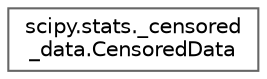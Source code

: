 digraph "Graphical Class Hierarchy"
{
 // LATEX_PDF_SIZE
  bgcolor="transparent";
  edge [fontname=Helvetica,fontsize=10,labelfontname=Helvetica,labelfontsize=10];
  node [fontname=Helvetica,fontsize=10,shape=box,height=0.2,width=0.4];
  rankdir="LR";
  Node0 [id="Node000000",label="scipy.stats._censored\l_data.CensoredData",height=0.2,width=0.4,color="grey40", fillcolor="white", style="filled",URL="$d1/d6d/classscipy_1_1stats_1_1__censored__data_1_1CensoredData.html",tooltip=" "];
}

